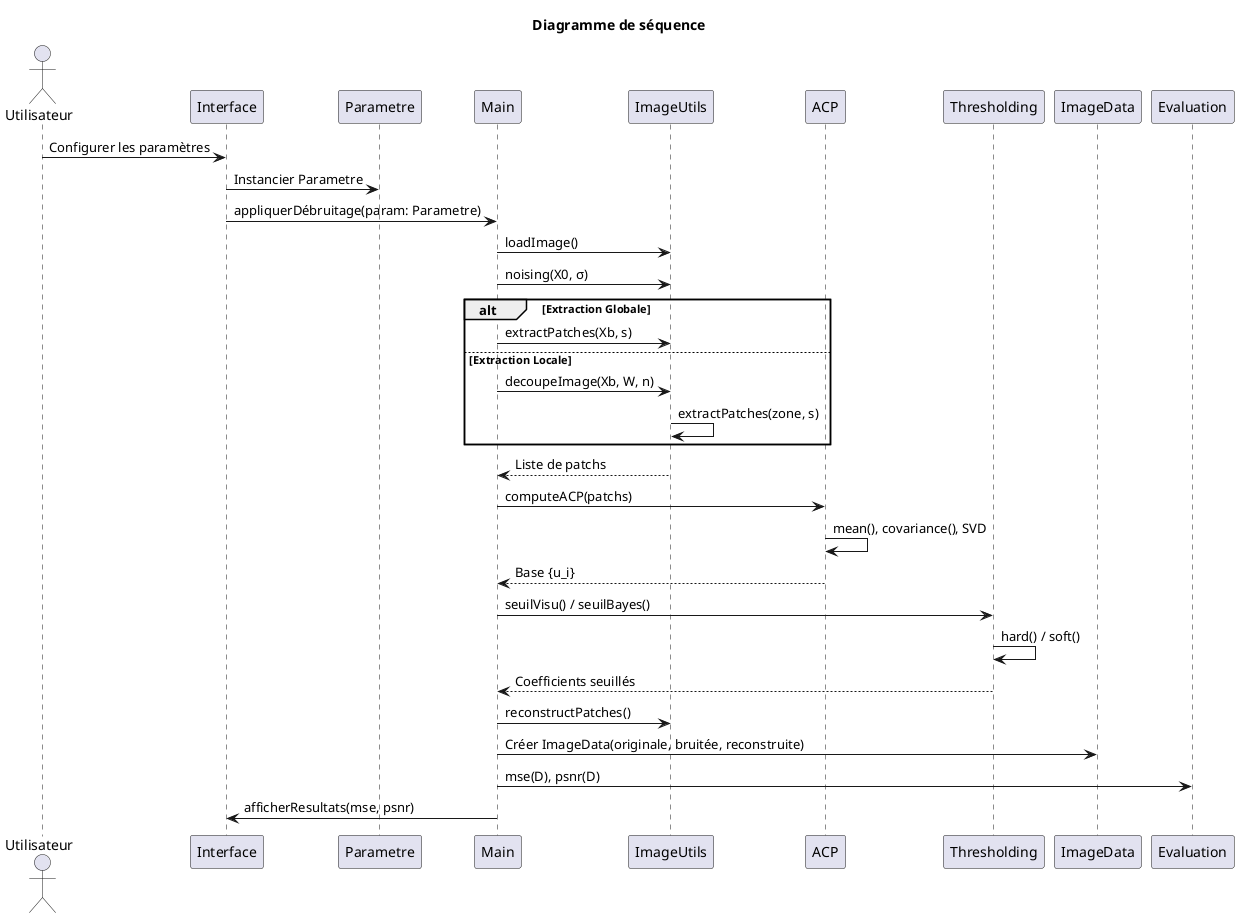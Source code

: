 @startuml
title Diagramme de séquence

actor Utilisateur
participant "Interface" as I
participant "Parametre" as P
participant "Main" as M
participant "ImageUtils" as IU
participant "ACP" as A
participant "Thresholding" as T
participant "ImageData" as D
participant "Evaluation" as E

Utilisateur -> I : Configurer les paramètres
I -> P : Instancier Parametre
I -> M : appliquerDébruitage(param: Parametre)

M -> IU : loadImage()
M -> IU : noising(X0, σ)

alt Extraction Globale
  M -> IU : extractPatches(Xb, s)
else Extraction Locale
  M -> IU : decoupeImage(Xb, W, n)
  IU -> IU : extractPatches(zone, s)
end
IU --> M : Liste de patchs

M -> A : computeACP(patchs)
A -> A : mean(), covariance(), SVD
A --> M : Base {u_i}

M -> T : seuilVisu() / seuilBayes()
T -> T : hard() / soft()
T --> M : Coefficients seuillés

M -> IU : reconstructPatches()
M -> D : Créer ImageData(originale, bruitée, reconstruite)
M -> E : mse(D), psnr(D)

M -> I : afficherResultats(mse, psnr)
@enduml
